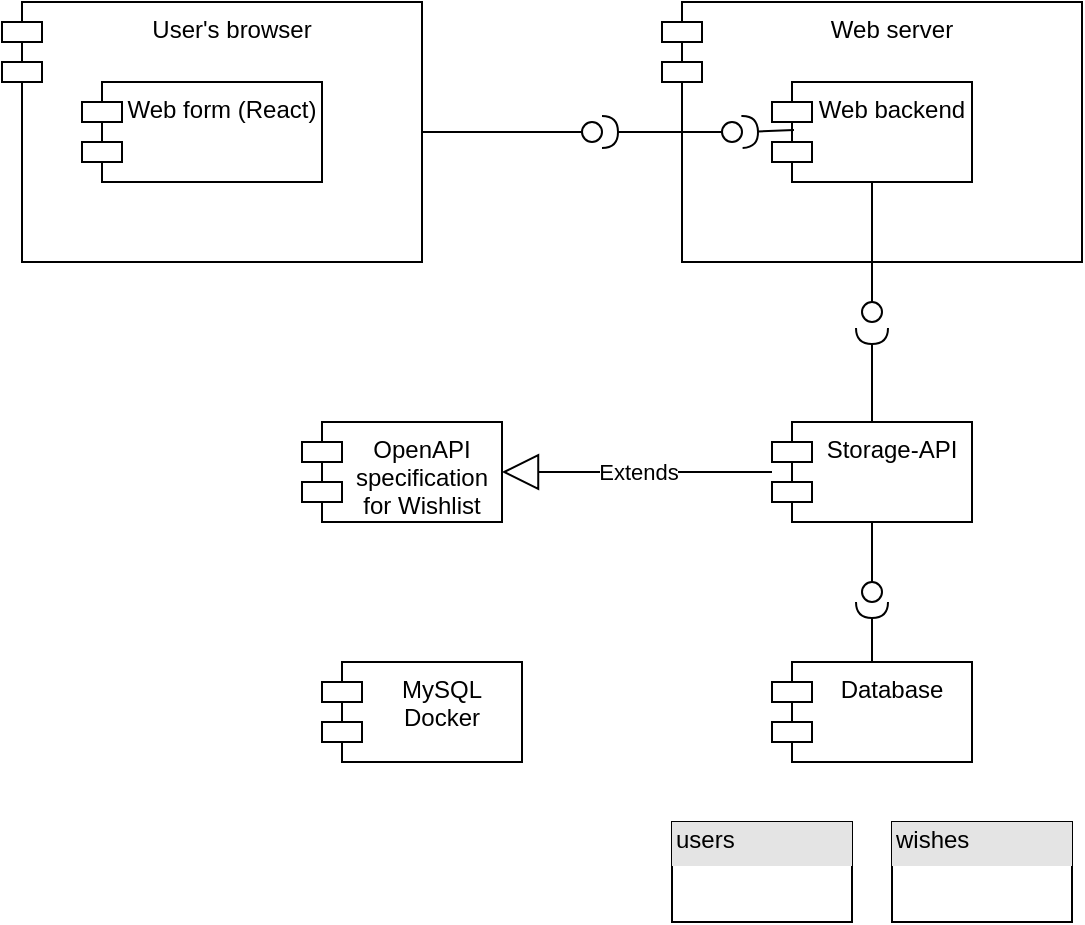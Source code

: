<mxfile version="14.6.11" type="github">
  <diagram name="Structure" id="5f0bae14-7c28-e335-631c-24af17079c00">
    <mxGraphModel dx="640" dy="660" grid="1" gridSize="10" guides="1" tooltips="1" connect="1" arrows="1" fold="1" page="1" pageScale="1" pageWidth="1100" pageHeight="850" background="#ffffff" math="0" shadow="0">
      <root>
        <mxCell id="0" />
        <mxCell id="1" parent="0" />
        <mxCell id="5gdE1bRl6CsMhmlNMG4k-2" value="Database" style="shape=module;align=left;spacingLeft=20;align=center;verticalAlign=top;" parent="1" vertex="1">
          <mxGeometry x="405" y="440" width="100" height="50" as="geometry" />
        </mxCell>
        <mxCell id="5gdE1bRl6CsMhmlNMG4k-3" value="Storage-API" style="shape=module;align=left;spacingLeft=20;align=center;verticalAlign=top;" parent="1" vertex="1">
          <mxGeometry x="405" y="320" width="100" height="50" as="geometry" />
        </mxCell>
        <mxCell id="5gdE1bRl6CsMhmlNMG4k-8" value="" style="group" parent="1" vertex="1" connectable="0">
          <mxGeometry x="20" y="110" width="210" height="130" as="geometry" />
        </mxCell>
        <mxCell id="5gdE1bRl6CsMhmlNMG4k-4" value="User&#39;s browser" style="shape=module;align=left;spacingLeft=20;align=center;verticalAlign=top;" parent="5gdE1bRl6CsMhmlNMG4k-8" vertex="1">
          <mxGeometry width="210" height="130" as="geometry" />
        </mxCell>
        <mxCell id="5gdE1bRl6CsMhmlNMG4k-1" value="Web form (React)" style="shape=module;align=left;spacingLeft=20;align=center;verticalAlign=top;" parent="5gdE1bRl6CsMhmlNMG4k-8" vertex="1">
          <mxGeometry x="40" y="40" width="120" height="50" as="geometry" />
        </mxCell>
        <mxCell id="5gdE1bRl6CsMhmlNMG4k-9" value="" style="group" parent="1" vertex="1" connectable="0">
          <mxGeometry x="350" y="110" width="210" height="130" as="geometry" />
        </mxCell>
        <mxCell id="5gdE1bRl6CsMhmlNMG4k-6" value="Web server" style="shape=module;align=left;spacingLeft=20;align=center;verticalAlign=top;" parent="5gdE1bRl6CsMhmlNMG4k-9" vertex="1">
          <mxGeometry width="210" height="130" as="geometry" />
        </mxCell>
        <mxCell id="5gdE1bRl6CsMhmlNMG4k-7" value="Web backend" style="shape=module;align=left;spacingLeft=20;align=center;verticalAlign=top;" parent="5gdE1bRl6CsMhmlNMG4k-9" vertex="1">
          <mxGeometry x="55" y="40" width="100" height="50" as="geometry" />
        </mxCell>
        <mxCell id="5gdE1bRl6CsMhmlNMG4k-11" value="" style="rounded=0;orthogonalLoop=1;jettySize=auto;html=1;endArrow=none;endFill=0;exitX=1;exitY=0.5;exitDx=0;exitDy=0;startArrow=none;" parent="1" source="5gdE1bRl6CsMhmlNMG4k-13" edge="1">
          <mxGeometry relative="1" as="geometry">
            <mxPoint x="260" y="280" as="sourcePoint" />
            <mxPoint x="320" y="175" as="targetPoint" />
          </mxGeometry>
        </mxCell>
        <mxCell id="5gdE1bRl6CsMhmlNMG4k-12" value="" style="rounded=0;orthogonalLoop=1;jettySize=auto;html=1;endArrow=halfCircle;endFill=0;endSize=6;strokeWidth=1;exitX=0;exitY=0.5;exitDx=10;exitDy=0;exitPerimeter=0;" parent="1" source="5gdE1bRl6CsMhmlNMG4k-6" edge="1">
          <mxGeometry relative="1" as="geometry">
            <mxPoint x="350" y="335" as="sourcePoint" />
            <mxPoint x="320" y="175" as="targetPoint" />
          </mxGeometry>
        </mxCell>
        <mxCell id="5gdE1bRl6CsMhmlNMG4k-13" value="" style="ellipse;whiteSpace=wrap;html=1;fontFamily=Helvetica;fontSize=12;fontColor=#000000;align=center;strokeColor=#000000;fillColor=#ffffff;points=[];aspect=fixed;resizable=0;" parent="1" vertex="1">
          <mxGeometry x="310" y="170" width="10" height="10" as="geometry" />
        </mxCell>
        <mxCell id="5gdE1bRl6CsMhmlNMG4k-14" value="" style="rounded=0;orthogonalLoop=1;jettySize=auto;html=1;endArrow=none;endFill=0;exitX=1;exitY=0.5;exitDx=0;exitDy=0;" parent="1" source="5gdE1bRl6CsMhmlNMG4k-4" target="5gdE1bRl6CsMhmlNMG4k-13" edge="1">
          <mxGeometry relative="1" as="geometry">
            <mxPoint x="230" y="175" as="sourcePoint" />
            <mxPoint x="320" y="175" as="targetPoint" />
          </mxGeometry>
        </mxCell>
        <mxCell id="5gdE1bRl6CsMhmlNMG4k-15" value="" style="rounded=0;orthogonalLoop=1;jettySize=auto;html=1;endArrow=none;endFill=0;exitX=0;exitY=0.5;exitDx=10;exitDy=0;exitPerimeter=0;" parent="1" source="5gdE1bRl6CsMhmlNMG4k-6" target="5gdE1bRl6CsMhmlNMG4k-17" edge="1">
          <mxGeometry relative="1" as="geometry">
            <mxPoint x="310" y="335" as="sourcePoint" />
          </mxGeometry>
        </mxCell>
        <mxCell id="5gdE1bRl6CsMhmlNMG4k-17" value="" style="ellipse;whiteSpace=wrap;html=1;fontFamily=Helvetica;fontSize=12;fontColor=#000000;align=center;strokeColor=#000000;fillColor=#ffffff;points=[];aspect=fixed;resizable=0;" parent="1" vertex="1">
          <mxGeometry x="380" y="170" width="10" height="10" as="geometry" />
        </mxCell>
        <mxCell id="5gdE1bRl6CsMhmlNMG4k-16" value="" style="rounded=0;orthogonalLoop=1;jettySize=auto;html=1;endArrow=halfCircle;endFill=0;endSize=6;strokeWidth=1;exitX=0.11;exitY=0.48;exitDx=0;exitDy=0;exitPerimeter=0;entryX=1;entryY=0.5;entryDx=0;entryDy=0;entryPerimeter=0;" parent="1" source="5gdE1bRl6CsMhmlNMG4k-7" target="5gdE1bRl6CsMhmlNMG4k-17" edge="1">
          <mxGeometry relative="1" as="geometry">
            <mxPoint x="350" y="335" as="sourcePoint" />
            <mxPoint x="380" y="177" as="targetPoint" />
          </mxGeometry>
        </mxCell>
        <mxCell id="5gdE1bRl6CsMhmlNMG4k-19" value="" style="rounded=0;orthogonalLoop=1;jettySize=auto;html=1;endArrow=halfCircle;endFill=0;endSize=6;strokeWidth=1;exitX=0.5;exitY=0;exitDx=0;exitDy=0;startArrow=none;" parent="1" source="5gdE1bRl6CsMhmlNMG4k-3" edge="1">
          <mxGeometry relative="1" as="geometry">
            <mxPoint x="350" y="335" as="sourcePoint" />
            <mxPoint x="455" y="273" as="targetPoint" />
          </mxGeometry>
        </mxCell>
        <mxCell id="5gdE1bRl6CsMhmlNMG4k-20" value="" style="ellipse;whiteSpace=wrap;html=1;fontFamily=Helvetica;fontSize=12;fontColor=#000000;align=center;strokeColor=#000000;fillColor=#ffffff;points=[];aspect=fixed;resizable=0;" parent="1" vertex="1">
          <mxGeometry x="450" y="260" width="10" height="10" as="geometry" />
        </mxCell>
        <mxCell id="5gdE1bRl6CsMhmlNMG4k-22" value="" style="rounded=0;orthogonalLoop=1;jettySize=auto;html=1;endArrow=none;endFill=0;endSize=6;strokeWidth=1;exitX=0.5;exitY=1;exitDx=0;exitDy=0;" parent="1" source="5gdE1bRl6CsMhmlNMG4k-7" target="5gdE1bRl6CsMhmlNMG4k-20" edge="1">
          <mxGeometry relative="1" as="geometry">
            <mxPoint x="455" y="320" as="sourcePoint" />
            <mxPoint x="455" y="280" as="targetPoint" />
          </mxGeometry>
        </mxCell>
        <mxCell id="5gdE1bRl6CsMhmlNMG4k-24" value="" style="rounded=0;orthogonalLoop=1;jettySize=auto;html=1;endArrow=none;endFill=0;exitX=0.5;exitY=1;exitDx=0;exitDy=0;" parent="1" source="5gdE1bRl6CsMhmlNMG4k-3" edge="1">
          <mxGeometry relative="1" as="geometry">
            <mxPoint x="310" y="335" as="sourcePoint" />
            <mxPoint x="455" y="400" as="targetPoint" />
          </mxGeometry>
        </mxCell>
        <mxCell id="5gdE1bRl6CsMhmlNMG4k-25" value="" style="rounded=0;orthogonalLoop=1;jettySize=auto;html=1;endArrow=halfCircle;endFill=0;endSize=6;strokeWidth=1;exitX=0.5;exitY=0;exitDx=0;exitDy=0;" parent="1" source="5gdE1bRl6CsMhmlNMG4k-2" edge="1">
          <mxGeometry relative="1" as="geometry">
            <mxPoint x="350" y="335" as="sourcePoint" />
            <mxPoint x="455" y="410" as="targetPoint" />
          </mxGeometry>
        </mxCell>
        <mxCell id="5gdE1bRl6CsMhmlNMG4k-26" value="" style="ellipse;whiteSpace=wrap;html=1;fontFamily=Helvetica;fontSize=12;fontColor=#000000;align=center;strokeColor=#000000;fillColor=#ffffff;points=[];aspect=fixed;resizable=0;" parent="1" vertex="1">
          <mxGeometry x="450" y="400" width="10" height="10" as="geometry" />
        </mxCell>
        <mxCell id="5gdE1bRl6CsMhmlNMG4k-27" value="&lt;div style=&quot;box-sizing: border-box ; width: 100% ; background: #e4e4e4 ; padding: 2px&quot;&gt;users&lt;/div&gt;&lt;div style=&quot;box-sizing: border-box ; width: 100% ; background: #e4e4e4 ; padding: 2px&quot;&gt;&lt;table style=&quot;width: 100% ; font-size: 1em&quot; cellpadding=&quot;2&quot; cellspacing=&quot;0&quot;&gt;&lt;tbody&gt;&lt;/tbody&gt;&lt;/table&gt;&lt;/div&gt;" style="verticalAlign=top;align=left;overflow=fill;html=1;" parent="1" vertex="1">
          <mxGeometry x="355" y="520" width="90" height="50" as="geometry" />
        </mxCell>
        <mxCell id="5gdE1bRl6CsMhmlNMG4k-28" value="&lt;div style=&quot;box-sizing: border-box ; width: 100% ; background: #e4e4e4 ; padding: 2px&quot;&gt;wishes&lt;/div&gt;&lt;div style=&quot;box-sizing: border-box ; width: 100% ; background: #e4e4e4 ; padding: 2px&quot;&gt;&lt;table style=&quot;width: 100% ; font-size: 1em&quot; cellpadding=&quot;2&quot; cellspacing=&quot;0&quot;&gt;&lt;tbody&gt;&lt;/tbody&gt;&lt;/table&gt;&lt;/div&gt;" style="verticalAlign=top;align=left;overflow=fill;html=1;" parent="1" vertex="1">
          <mxGeometry x="465" y="520" width="90" height="50" as="geometry" />
        </mxCell>
        <mxCell id="sv8K2c7BjqB3MaVlae_1-1" value="OpenAPI&#xa;specification&#xa;for Wishlist" style="shape=module;align=left;spacingLeft=20;align=center;verticalAlign=top;" parent="1" vertex="1">
          <mxGeometry x="170" y="320" width="100" height="50" as="geometry" />
        </mxCell>
        <mxCell id="sv8K2c7BjqB3MaVlae_1-2" value="Extends" style="endArrow=block;endSize=16;endFill=0;html=1;entryX=1;entryY=0.5;entryDx=0;entryDy=0;" parent="1" source="5gdE1bRl6CsMhmlNMG4k-3" target="sv8K2c7BjqB3MaVlae_1-1" edge="1">
          <mxGeometry width="160" relative="1" as="geometry">
            <mxPoint x="250" y="340" as="sourcePoint" />
            <mxPoint x="320" y="333" as="targetPoint" />
          </mxGeometry>
        </mxCell>
        <mxCell id="Zq1KxVrFdA9avXfoLpMx-1" value="MySQL &#xa;Docker" style="shape=module;align=left;spacingLeft=20;align=center;verticalAlign=top;" vertex="1" parent="1">
          <mxGeometry x="180" y="440" width="100" height="50" as="geometry" />
        </mxCell>
      </root>
    </mxGraphModel>
  </diagram>
</mxfile>
